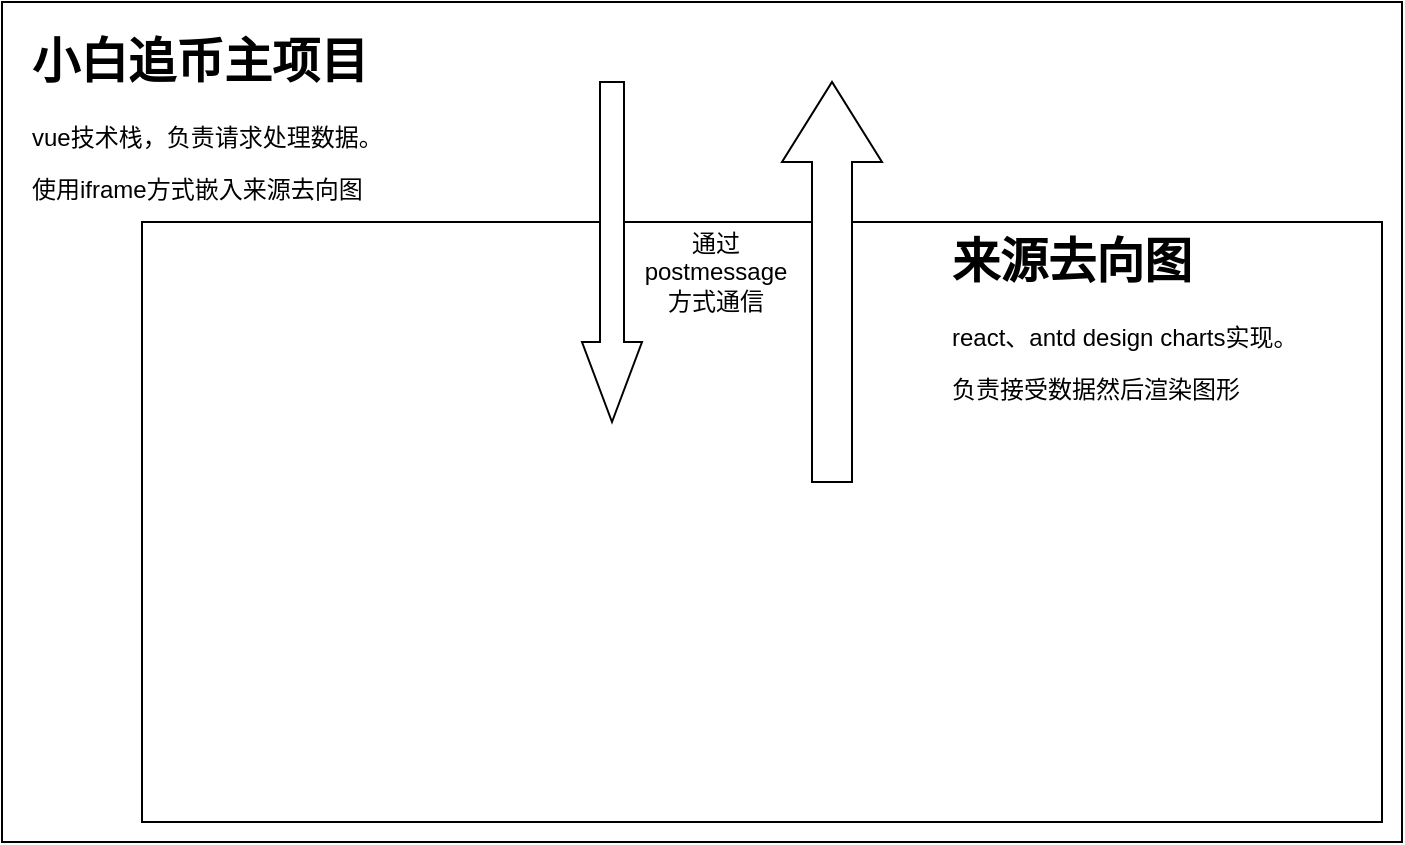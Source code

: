 <mxfile version="21.7.5" type="github">
  <diagram name="第 1 页" id="szRdCEjX_GXWZFQwOadY">
    <mxGraphModel dx="1434" dy="758" grid="1" gridSize="10" guides="1" tooltips="1" connect="1" arrows="1" fold="1" page="1" pageScale="1" pageWidth="827" pageHeight="1169" math="0" shadow="0">
      <root>
        <mxCell id="0" />
        <mxCell id="1" parent="0" />
        <mxCell id="bcdwuDUOWS3jVA8qfx00-1" value="" style="rounded=0;whiteSpace=wrap;html=1;" vertex="1" parent="1">
          <mxGeometry x="60" y="130" width="700" height="420" as="geometry" />
        </mxCell>
        <mxCell id="bcdwuDUOWS3jVA8qfx00-4" value="&lt;h1&gt;小白追币主项目&lt;/h1&gt;&lt;p&gt;vue技术栈，负责请求处理数据。&lt;/p&gt;&lt;p&gt;使用iframe方式嵌入来源去向图&lt;/p&gt;" style="text;html=1;strokeColor=none;fillColor=none;spacing=5;spacingTop=-20;whiteSpace=wrap;overflow=hidden;rounded=0;" vertex="1" parent="1">
          <mxGeometry x="70" y="140" width="190" height="120" as="geometry" />
        </mxCell>
        <mxCell id="bcdwuDUOWS3jVA8qfx00-5" value="" style="rounded=0;whiteSpace=wrap;html=1;gradientColor=none;fillColor=default;" vertex="1" parent="1">
          <mxGeometry x="130" y="240" width="620" height="300" as="geometry" />
        </mxCell>
        <mxCell id="bcdwuDUOWS3jVA8qfx00-6" value="&lt;h1&gt;来源去向图&lt;/h1&gt;&lt;p&gt;react、antd design charts实现。&lt;/p&gt;&lt;p&gt;负责接受数据然后渲染图形&lt;/p&gt;" style="text;html=1;strokeColor=none;fillColor=none;spacing=5;spacingTop=-20;whiteSpace=wrap;overflow=hidden;rounded=0;" vertex="1" parent="1">
          <mxGeometry x="530" y="240" width="190" height="120" as="geometry" />
        </mxCell>
        <mxCell id="bcdwuDUOWS3jVA8qfx00-7" value="" style="html=1;shadow=0;dashed=0;align=center;verticalAlign=middle;shape=mxgraph.arrows2.arrow;dy=0.6;dx=40;direction=north;notch=0;" vertex="1" parent="1">
          <mxGeometry x="450" y="170" width="50" height="200" as="geometry" />
        </mxCell>
        <mxCell id="bcdwuDUOWS3jVA8qfx00-8" value="" style="html=1;shadow=0;dashed=0;align=center;verticalAlign=middle;shape=mxgraph.arrows2.arrow;dy=0.6;dx=40;direction=south;notch=0;" vertex="1" parent="1">
          <mxGeometry x="350" y="170" width="30" height="170" as="geometry" />
        </mxCell>
        <mxCell id="bcdwuDUOWS3jVA8qfx00-13" value="通过postmessage方式通信" style="text;html=1;strokeColor=none;fillColor=none;align=center;verticalAlign=middle;whiteSpace=wrap;rounded=0;" vertex="1" parent="1">
          <mxGeometry x="384" y="250" width="66" height="30" as="geometry" />
        </mxCell>
      </root>
    </mxGraphModel>
  </diagram>
</mxfile>

